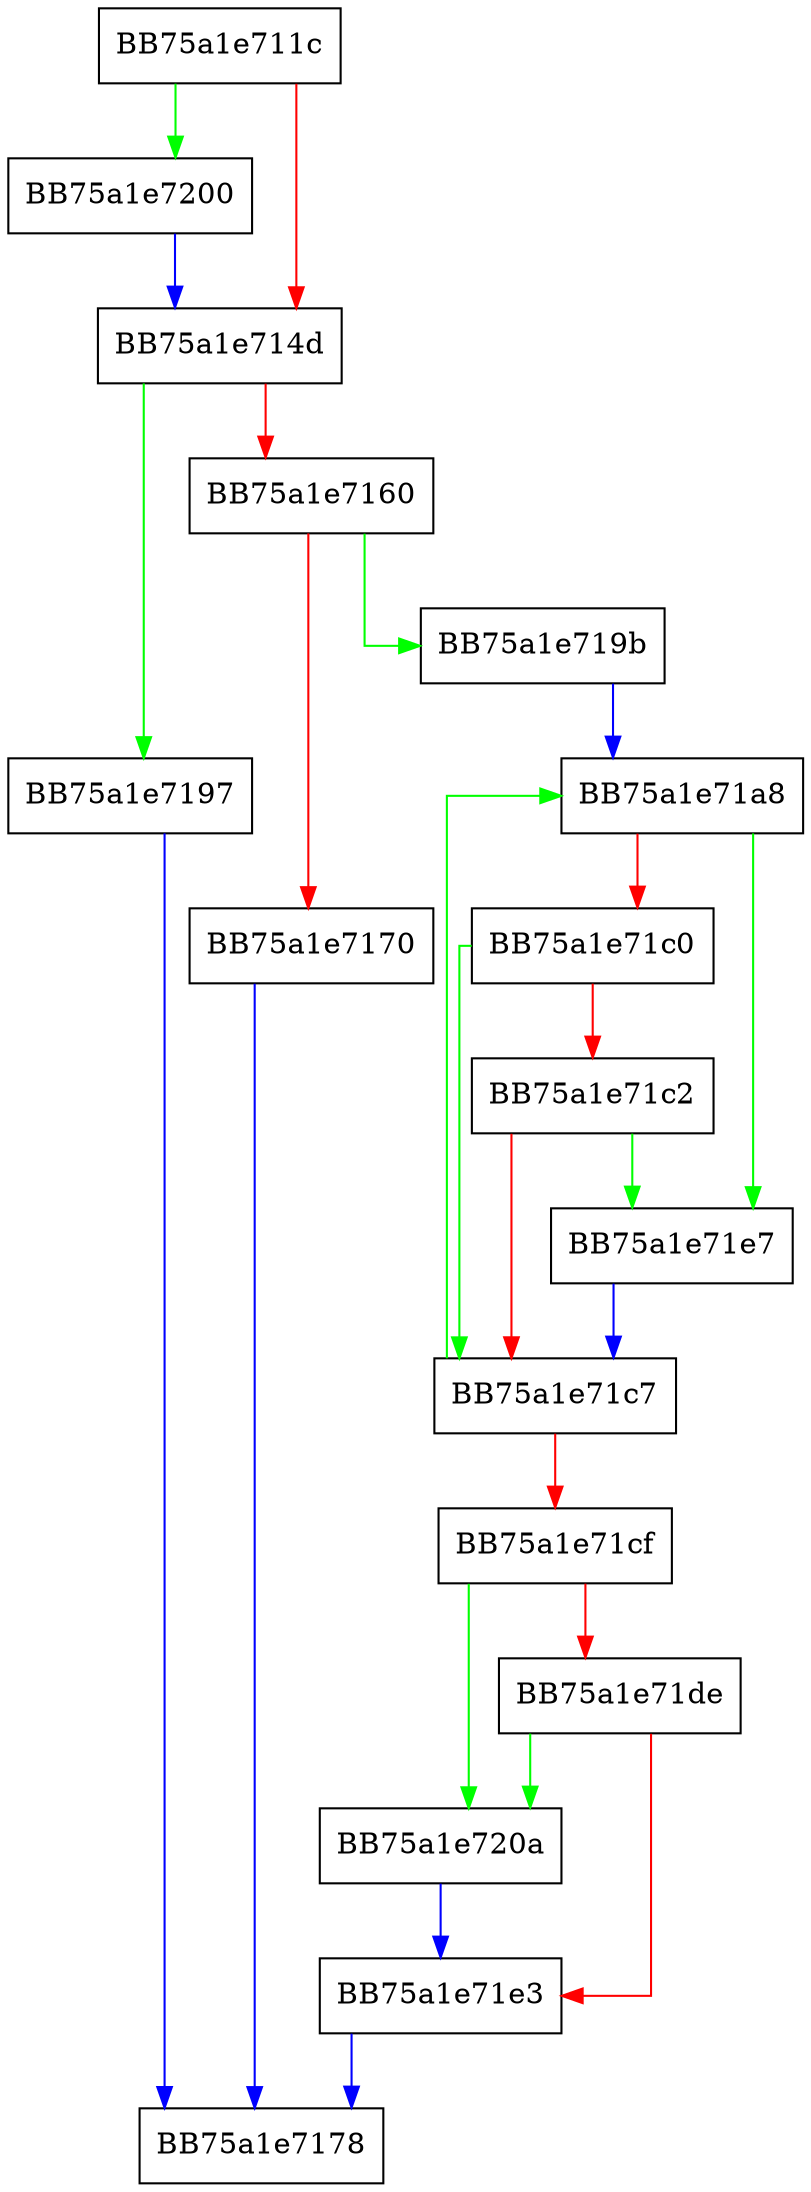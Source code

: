 digraph eIL_div64_helper {
  node [shape="box"];
  graph [splines=ortho];
  BB75a1e711c -> BB75a1e7200 [color="green"];
  BB75a1e711c -> BB75a1e714d [color="red"];
  BB75a1e714d -> BB75a1e7197 [color="green"];
  BB75a1e714d -> BB75a1e7160 [color="red"];
  BB75a1e7160 -> BB75a1e719b [color="green"];
  BB75a1e7160 -> BB75a1e7170 [color="red"];
  BB75a1e7170 -> BB75a1e7178 [color="blue"];
  BB75a1e7197 -> BB75a1e7178 [color="blue"];
  BB75a1e719b -> BB75a1e71a8 [color="blue"];
  BB75a1e71a8 -> BB75a1e71e7 [color="green"];
  BB75a1e71a8 -> BB75a1e71c0 [color="red"];
  BB75a1e71c0 -> BB75a1e71c7 [color="green"];
  BB75a1e71c0 -> BB75a1e71c2 [color="red"];
  BB75a1e71c2 -> BB75a1e71e7 [color="green"];
  BB75a1e71c2 -> BB75a1e71c7 [color="red"];
  BB75a1e71c7 -> BB75a1e71a8 [color="green"];
  BB75a1e71c7 -> BB75a1e71cf [color="red"];
  BB75a1e71cf -> BB75a1e720a [color="green"];
  BB75a1e71cf -> BB75a1e71de [color="red"];
  BB75a1e71de -> BB75a1e720a [color="green"];
  BB75a1e71de -> BB75a1e71e3 [color="red"];
  BB75a1e71e3 -> BB75a1e7178 [color="blue"];
  BB75a1e71e7 -> BB75a1e71c7 [color="blue"];
  BB75a1e7200 -> BB75a1e714d [color="blue"];
  BB75a1e720a -> BB75a1e71e3 [color="blue"];
}